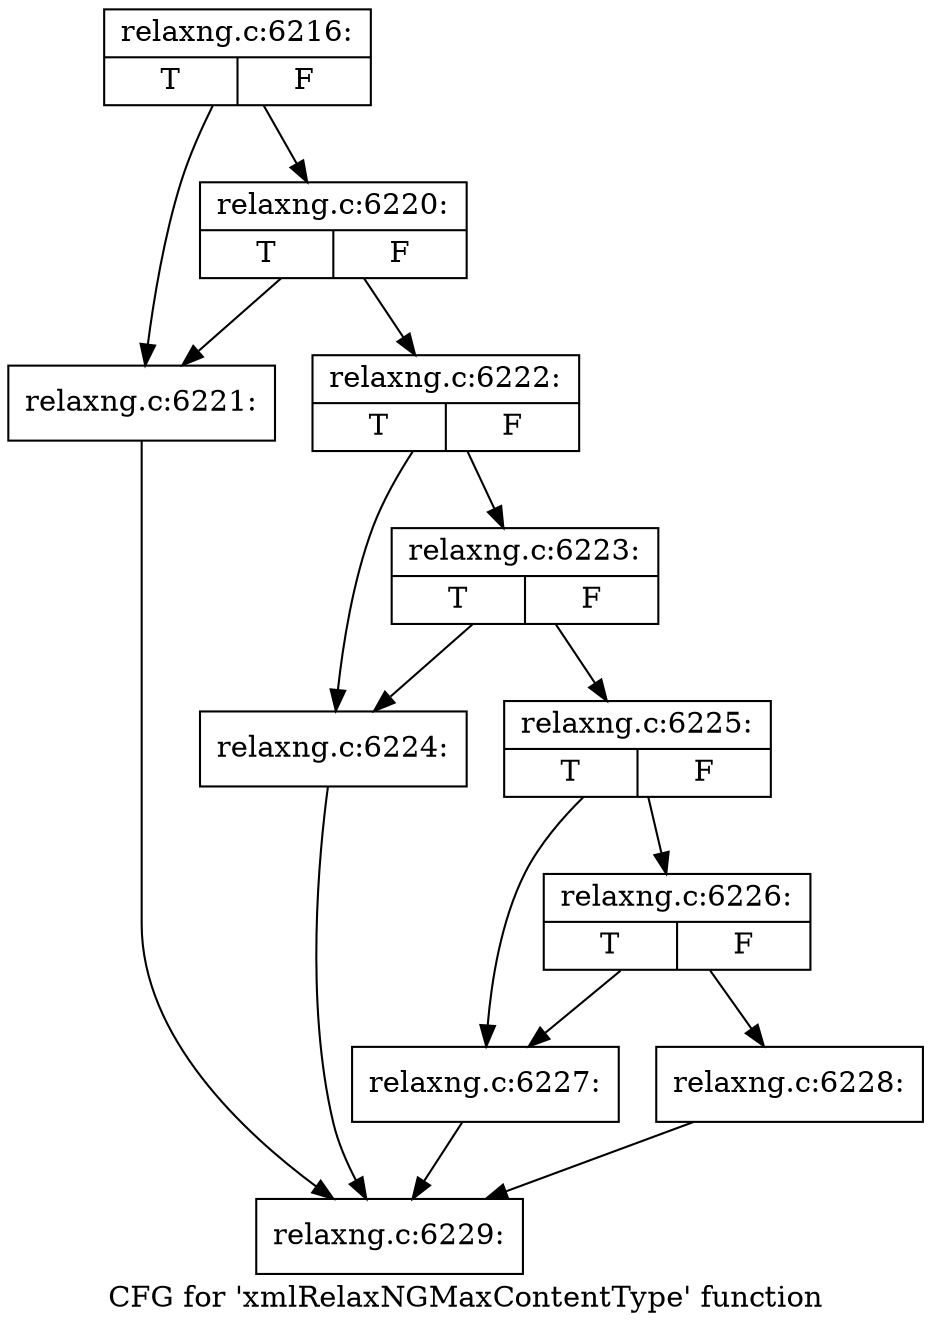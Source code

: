 digraph "CFG for 'xmlRelaxNGMaxContentType' function" {
	label="CFG for 'xmlRelaxNGMaxContentType' function";

	Node0x3e545f0 [shape=record,label="{relaxng.c:6216:|{<s0>T|<s1>F}}"];
	Node0x3e545f0 -> Node0x3e54880;
	Node0x3e545f0 -> Node0x3e54920;
	Node0x3e54920 [shape=record,label="{relaxng.c:6220:|{<s0>T|<s1>F}}"];
	Node0x3e54920 -> Node0x3e54880;
	Node0x3e54920 -> Node0x3e548d0;
	Node0x3e54880 [shape=record,label="{relaxng.c:6221:}"];
	Node0x3e54880 -> Node0x3e580a0;
	Node0x3e548d0 [shape=record,label="{relaxng.c:6222:|{<s0>T|<s1>F}}"];
	Node0x3e548d0 -> Node0x3e5bda0;
	Node0x3e548d0 -> Node0x3e5be40;
	Node0x3e5be40 [shape=record,label="{relaxng.c:6223:|{<s0>T|<s1>F}}"];
	Node0x3e5be40 -> Node0x3e5bda0;
	Node0x3e5be40 -> Node0x3e5bdf0;
	Node0x3e5bda0 [shape=record,label="{relaxng.c:6224:}"];
	Node0x3e5bda0 -> Node0x3e580a0;
	Node0x3e5bdf0 [shape=record,label="{relaxng.c:6225:|{<s0>T|<s1>F}}"];
	Node0x3e5bdf0 -> Node0x3e5c530;
	Node0x3e5bdf0 -> Node0x3e5c5d0;
	Node0x3e5c5d0 [shape=record,label="{relaxng.c:6226:|{<s0>T|<s1>F}}"];
	Node0x3e5c5d0 -> Node0x3e5c530;
	Node0x3e5c5d0 -> Node0x3e5c580;
	Node0x3e5c530 [shape=record,label="{relaxng.c:6227:}"];
	Node0x3e5c530 -> Node0x3e580a0;
	Node0x3e5c580 [shape=record,label="{relaxng.c:6228:}"];
	Node0x3e5c580 -> Node0x3e580a0;
	Node0x3e580a0 [shape=record,label="{relaxng.c:6229:}"];
}
